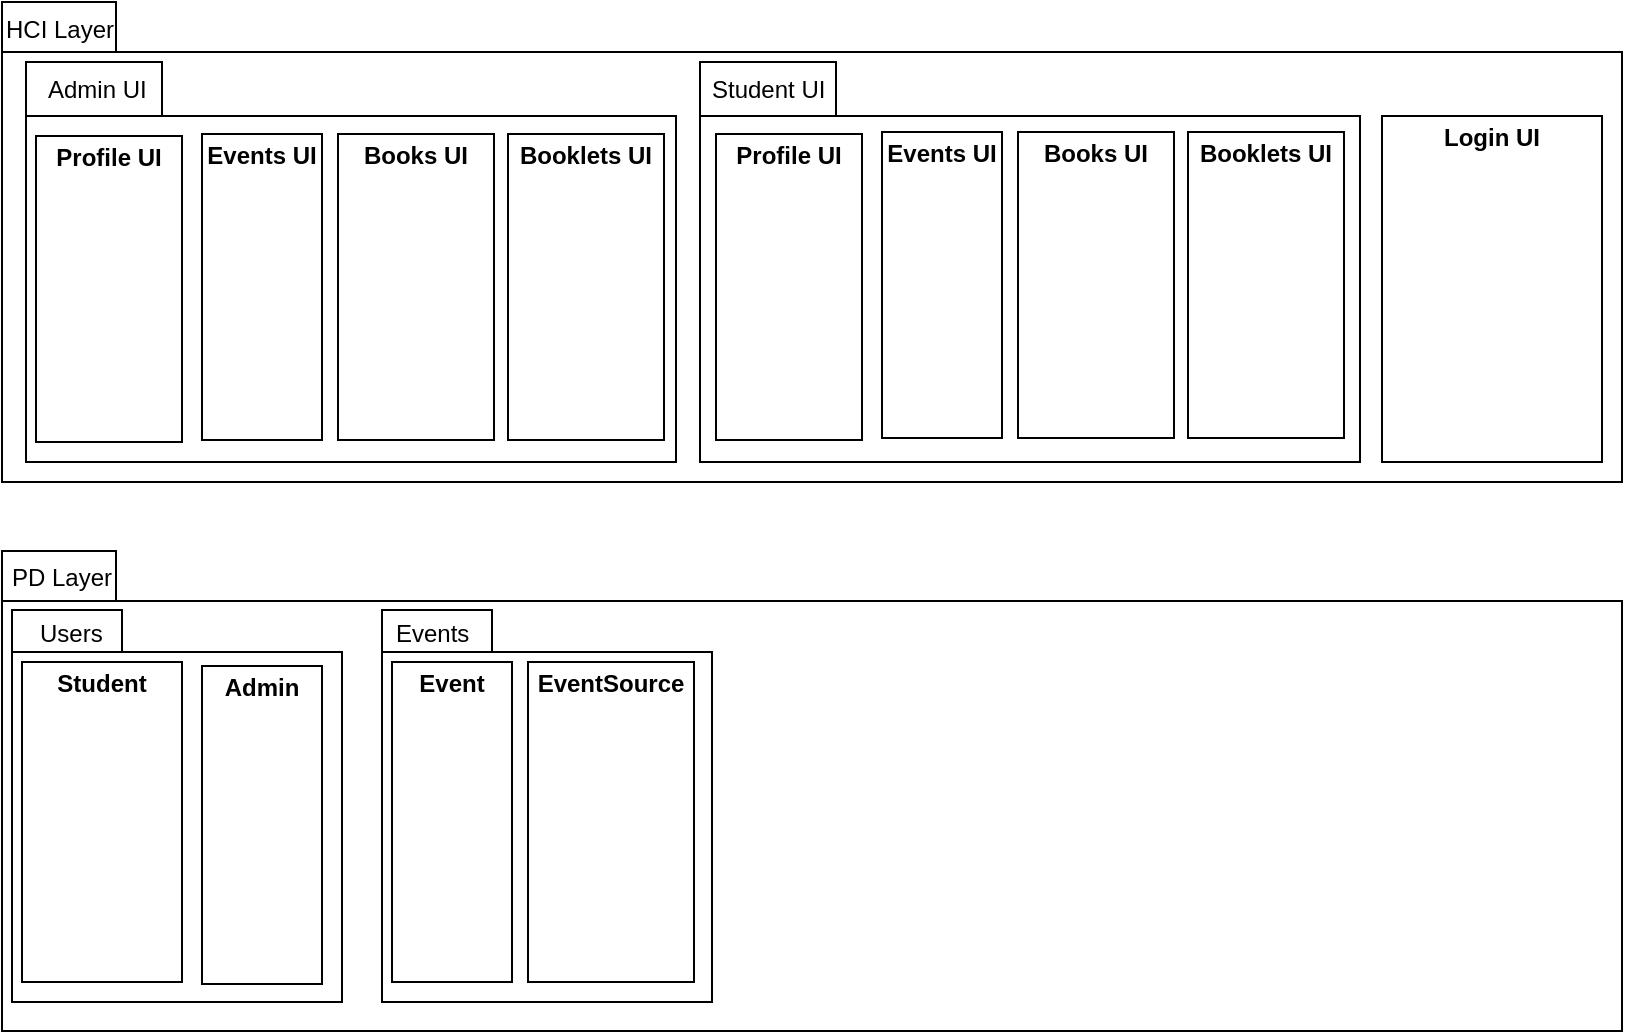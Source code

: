 <mxfile version="10.8.9" type="github"><diagram id="aiDPu9-GnJNscozK1WnX" name="Page-1"><mxGraphModel dx="887" dy="549" grid="1" gridSize="10" guides="1" tooltips="1" connect="1" arrows="1" fold="1" page="1" pageScale="1" pageWidth="827" pageHeight="1169" math="0" shadow="0"><root><mxCell id="0"/><mxCell id="1" parent="0"/><mxCell id="nNwG5wAP5qQQhcy-WpPR-1" value="" style="shape=folder;fontStyle=1;spacingTop=10;tabWidth=57;tabHeight=25;tabPosition=left;html=1;" parent="1" vertex="1"><mxGeometry x="10" y="70" width="810" height="240" as="geometry"/></mxCell><mxCell id="nNwG5wAP5qQQhcy-WpPR-2" value="HCI Layer" style="text;html=1;" parent="1" vertex="1"><mxGeometry x="10" y="70" width="80" height="30" as="geometry"/></mxCell><mxCell id="nNwG5wAP5qQQhcy-WpPR-3" value="" style="shape=folder;fontStyle=1;spacingTop=10;tabWidth=68;tabHeight=27;tabPosition=left;html=1;" parent="1" vertex="1"><mxGeometry x="22" y="100" width="325" height="200" as="geometry"/></mxCell><mxCell id="nNwG5wAP5qQQhcy-WpPR-4" value="Admin UI" style="text;html=1;" parent="1" vertex="1"><mxGeometry x="31" y="100" width="70" height="30" as="geometry"/></mxCell><mxCell id="nNwG5wAP5qQQhcy-WpPR-5" value="" style="shape=folder;fontStyle=1;spacingTop=10;tabWidth=68;tabHeight=27;tabPosition=left;html=1;" parent="1" vertex="1"><mxGeometry x="359" y="100" width="330" height="200" as="geometry"/></mxCell><mxCell id="nNwG5wAP5qQQhcy-WpPR-6" value="Student UI" style="text;html=1;" parent="1" vertex="1"><mxGeometry x="363" y="100" width="70" height="30" as="geometry"/></mxCell><mxCell id="aJyH7VfGCh503PadR-Y3-6" value="&lt;p style=&quot;margin: 0px ; margin-top: 4px ; text-align: center&quot;&gt;&lt;b&gt;Login UI&lt;/b&gt;&lt;/p&gt;" style="verticalAlign=top;align=left;overflow=fill;fontSize=12;fontFamily=Helvetica;html=1;" vertex="1" parent="1"><mxGeometry x="700" y="127" width="110" height="173" as="geometry"/></mxCell><mxCell id="aJyH7VfGCh503PadR-Y3-10" value="&lt;p style=&quot;margin: 0px ; margin-top: 4px ; text-align: center&quot;&gt;&lt;b&gt;Profile UI&lt;/b&gt;&lt;/p&gt;" style="verticalAlign=top;align=left;overflow=fill;fontSize=12;fontFamily=Helvetica;html=1;" vertex="1" parent="1"><mxGeometry x="27" y="137" width="73" height="153" as="geometry"/></mxCell><mxCell id="aJyH7VfGCh503PadR-Y3-12" value="&lt;p style=&quot;margin: 0px ; margin-top: 4px ; text-align: center&quot;&gt;&lt;b&gt;Events UI&lt;/b&gt;&lt;/p&gt;" style="verticalAlign=top;align=left;overflow=fill;fontSize=12;fontFamily=Helvetica;html=1;" vertex="1" parent="1"><mxGeometry x="110" y="136" width="60" height="153" as="geometry"/></mxCell><mxCell id="aJyH7VfGCh503PadR-Y3-13" value="&lt;p style=&quot;margin: 0px ; margin-top: 4px ; text-align: center&quot;&gt;&lt;b&gt;Books UI&lt;/b&gt;&lt;/p&gt;" style="verticalAlign=top;align=left;overflow=fill;fontSize=12;fontFamily=Helvetica;html=1;" vertex="1" parent="1"><mxGeometry x="178" y="136" width="78" height="153" as="geometry"/></mxCell><mxCell id="aJyH7VfGCh503PadR-Y3-14" value="&lt;p style=&quot;margin: 0px ; margin-top: 4px ; text-align: center&quot;&gt;&lt;b&gt;Booklets UI&lt;/b&gt;&lt;/p&gt;" style="verticalAlign=top;align=left;overflow=fill;fontSize=12;fontFamily=Helvetica;html=1;" vertex="1" parent="1"><mxGeometry x="263" y="136" width="78" height="153" as="geometry"/></mxCell><mxCell id="aJyH7VfGCh503PadR-Y3-15" value="&lt;p style=&quot;margin: 0px ; margin-top: 4px ; text-align: center&quot;&gt;&lt;b&gt;Profile UI&lt;/b&gt;&lt;/p&gt;" style="verticalAlign=top;align=left;overflow=fill;fontSize=12;fontFamily=Helvetica;html=1;" vertex="1" parent="1"><mxGeometry x="367" y="136" width="73" height="153" as="geometry"/></mxCell><mxCell id="aJyH7VfGCh503PadR-Y3-16" value="&lt;p style=&quot;margin: 0px ; margin-top: 4px ; text-align: center&quot;&gt;&lt;b&gt;Events UI&lt;/b&gt;&lt;/p&gt;" style="verticalAlign=top;align=left;overflow=fill;fontSize=12;fontFamily=Helvetica;html=1;" vertex="1" parent="1"><mxGeometry x="450" y="135" width="60" height="153" as="geometry"/></mxCell><mxCell id="aJyH7VfGCh503PadR-Y3-17" value="&lt;p style=&quot;margin: 0px ; margin-top: 4px ; text-align: center&quot;&gt;&lt;b&gt;Books UI&lt;/b&gt;&lt;/p&gt;" style="verticalAlign=top;align=left;overflow=fill;fontSize=12;fontFamily=Helvetica;html=1;" vertex="1" parent="1"><mxGeometry x="518" y="135" width="78" height="153" as="geometry"/></mxCell><mxCell id="aJyH7VfGCh503PadR-Y3-18" value="&lt;p style=&quot;margin: 0px ; margin-top: 4px ; text-align: center&quot;&gt;&lt;b&gt;Booklets UI&lt;/b&gt;&lt;/p&gt;" style="verticalAlign=top;align=left;overflow=fill;fontSize=12;fontFamily=Helvetica;html=1;" vertex="1" parent="1"><mxGeometry x="603" y="135" width="78" height="153" as="geometry"/></mxCell><mxCell id="aJyH7VfGCh503PadR-Y3-19" value="" style="shape=folder;fontStyle=1;spacingTop=10;tabWidth=57;tabHeight=25;tabPosition=left;html=1;" vertex="1" parent="1"><mxGeometry x="10" y="344.5" width="810" height="240" as="geometry"/></mxCell><mxCell id="aJyH7VfGCh503PadR-Y3-20" value="PD Layer" style="text;html=1;resizable=0;points=[];autosize=1;align=left;verticalAlign=top;spacingTop=-4;" vertex="1" parent="1"><mxGeometry x="13" y="347.5" width="70" height="20" as="geometry"/></mxCell><mxCell id="aJyH7VfGCh503PadR-Y3-21" value="" style="shape=folder;fontStyle=1;spacingTop=10;tabWidth=55;tabHeight=21;tabPosition=left;html=1;" vertex="1" parent="1"><mxGeometry x="15" y="374" width="165" height="196" as="geometry"/></mxCell><mxCell id="aJyH7VfGCh503PadR-Y3-23" value="Users" style="text;html=1;" vertex="1" parent="1"><mxGeometry x="27" y="371.5" width="70" height="30" as="geometry"/></mxCell><mxCell id="aJyH7VfGCh503PadR-Y3-24" value="&lt;p style=&quot;margin: 0px ; margin-top: 4px ; text-align: center&quot;&gt;&lt;b&gt;Student&lt;/b&gt;&lt;/p&gt;" style="verticalAlign=top;align=left;overflow=fill;fontSize=12;fontFamily=Helvetica;html=1;" vertex="1" parent="1"><mxGeometry x="20" y="400" width="80" height="160" as="geometry"/></mxCell><mxCell id="aJyH7VfGCh503PadR-Y3-25" value="&lt;p style=&quot;margin: 0px ; margin-top: 4px ; text-align: center&quot;&gt;&lt;b&gt;Admin&lt;/b&gt;&lt;/p&gt;" style="verticalAlign=top;align=left;overflow=fill;fontSize=12;fontFamily=Helvetica;html=1;" vertex="1" parent="1"><mxGeometry x="110" y="402" width="60" height="159" as="geometry"/></mxCell><mxCell id="aJyH7VfGCh503PadR-Y3-30" value="" style="shape=folder;fontStyle=1;spacingTop=10;tabWidth=55;tabHeight=21;tabPosition=left;html=1;" vertex="1" parent="1"><mxGeometry x="200" y="374" width="165" height="196" as="geometry"/></mxCell><mxCell id="aJyH7VfGCh503PadR-Y3-31" value="Events" style="text;html=1;" vertex="1" parent="1"><mxGeometry x="205" y="371.5" width="70" height="29" as="geometry"/></mxCell><mxCell id="aJyH7VfGCh503PadR-Y3-32" value="&lt;p style=&quot;margin: 0px ; margin-top: 4px ; text-align: center&quot;&gt;&lt;b&gt;Event&lt;/b&gt;&lt;/p&gt;" style="verticalAlign=top;align=left;overflow=fill;fontSize=12;fontFamily=Helvetica;html=1;" vertex="1" parent="1"><mxGeometry x="205" y="400" width="60" height="160" as="geometry"/></mxCell><mxCell id="aJyH7VfGCh503PadR-Y3-33" value="&lt;p style=&quot;margin: 0px ; margin-top: 4px ; text-align: center&quot;&gt;&lt;b&gt;EventSource&lt;/b&gt;&lt;/p&gt;" style="verticalAlign=top;align=left;overflow=fill;fontSize=12;fontFamily=Helvetica;html=1;" vertex="1" parent="1"><mxGeometry x="273" y="400" width="83" height="160" as="geometry"/></mxCell></root></mxGraphModel></diagram></mxfile>